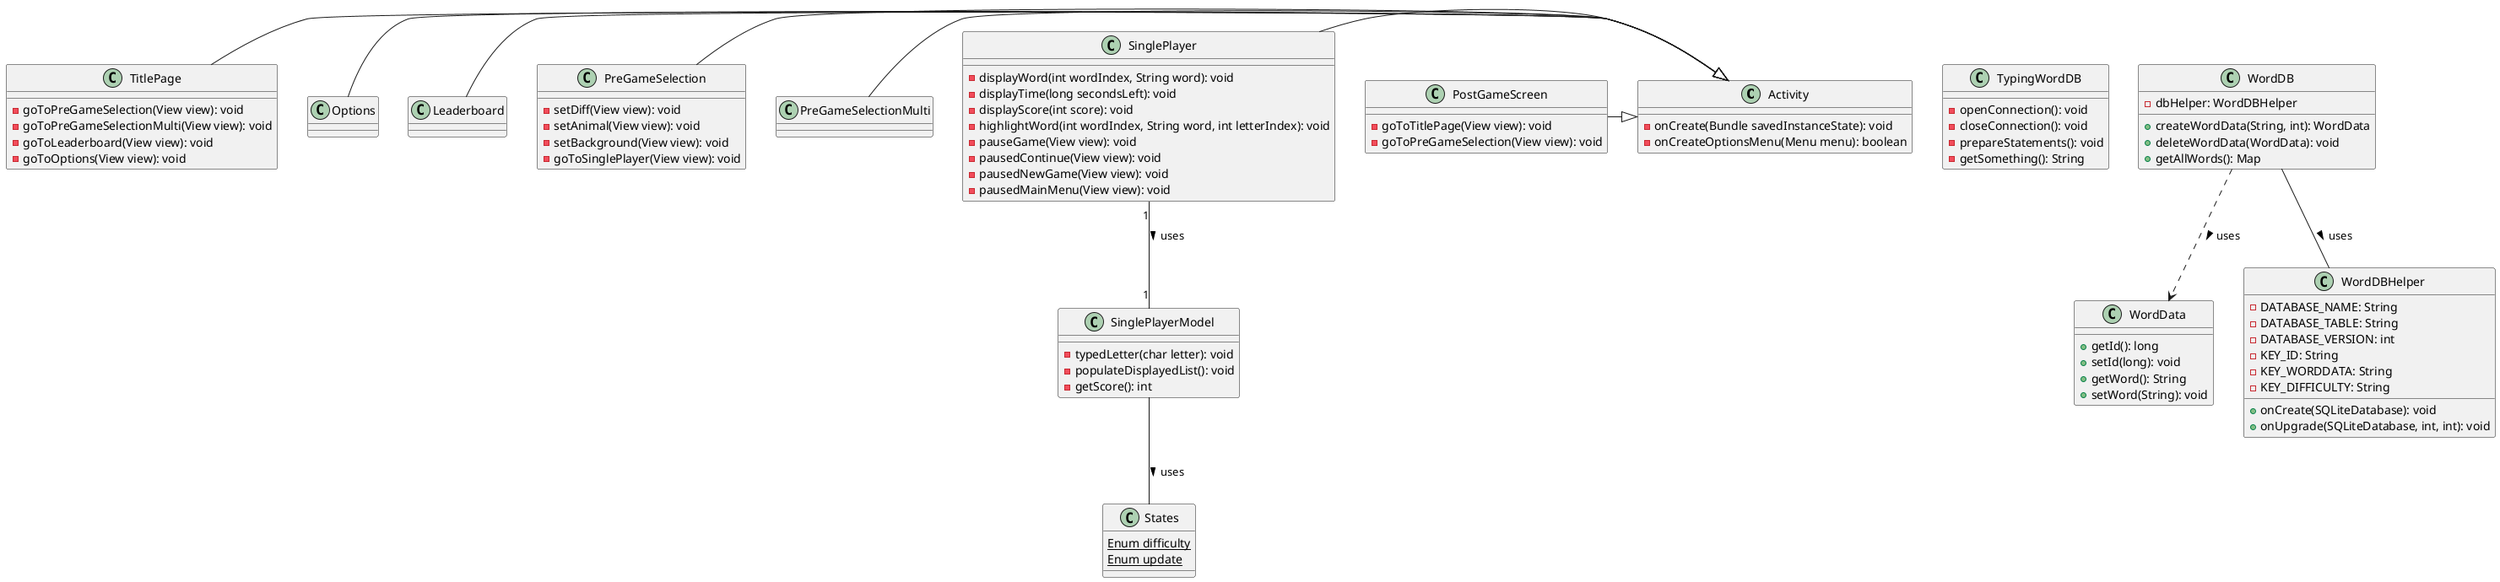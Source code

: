 @startuml
class Activity {
    - onCreate(Bundle savedInstanceState): void
    - onCreateOptionsMenu(Menu menu): boolean
}

class TitlePage {
    - goToPreGameSelection(View view): void
    - goToPreGameSelectionMulti(View view): void
    - goToLeaderboard(View view): void
    - goToOptions(View view): void
}

class Options {
}

class Leaderboard {
}

class PreGameSelection {
    - setDiff(View view): void
    - setAnimal(View view): void
    - setBackground(View view): void
    - goToSinglePlayer(View view): void
}

class PreGameSelectionMulti {
}

class SinglePlayer {
    - displayWord(int wordIndex, String word): void
    - displayTime(long secondsLeft): void
    - displayScore(int score): void
    - highlightWord(int wordIndex, String word, int letterIndex): void
    - pauseGame(View view): void
    - pausedContinue(View view): void
    - pausedNewGame(View view): void
    - pausedMainMenu(View view): void
}

class PostGameScreen {
    - goToTitlePage(View view): void
    - goToPreGameSelection(View view): void
}

class SinglePlayerModel {
    - typedLetter(char letter): void
    - populateDisplayedList(): void
    - getScore(): int
}

class TypingWordDB {
    - openConnection(): void
    - closeConnection(): void
    - prepareStatements(): void
    - getSomething(): String
}

class WordData {
    + getId(): long
    + setId(long): void
    + getWord(): String
    + setWord(String): void
}

class WordDBHelper {
    - DATABASE_NAME: String
    - DATABASE_TABLE: String
    - DATABASE_VERSION: int
    - KEY_ID: String
    - KEY_WORDDATA: String
    - KEY_DIFFICULTY: String
    + onCreate(SQLiteDatabase): void
    + onUpgrade(SQLiteDatabase, int, int): void
}

class WordDB {
    - dbHelper: WordDBHelper
    + createWordData(String, int): WordData
    + deleteWordData(WordData): void
    + getAllWords(): Map
}

class States {
    {static} Enum difficulty
    {static} Enum update
}

TitlePage -|> Activity
Options -|> Activity
Leaderboard -|> Activity
PreGameSelection -|> Activity
PreGameSelectionMulti -|> Activity
SinglePlayer -|> Activity
PostGameScreen -|> Activity

SinglePlayer "1" -- "1" SinglePlayerModel : uses >
SinglePlayerModel -- States : uses >

WordDB ..> WordData : uses >
WordDB -- WordDBHelper : uses >
@enduml

